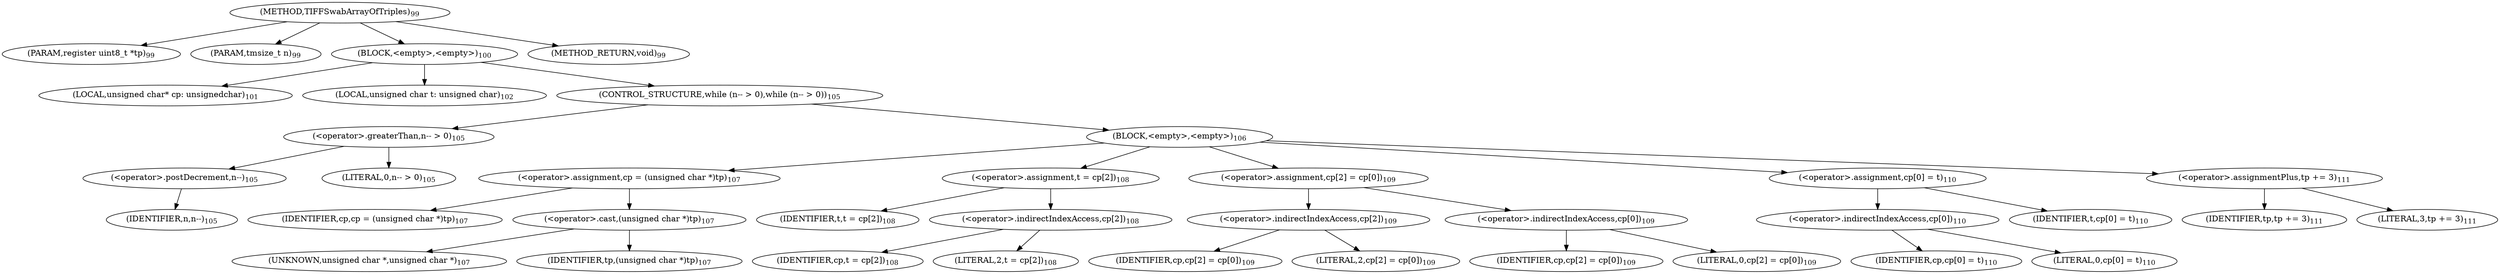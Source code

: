 digraph "TIFFSwabArrayOfTriples" {  
"34491" [label = <(METHOD,TIFFSwabArrayOfTriples)<SUB>99</SUB>> ]
"34492" [label = <(PARAM,register uint8_t *tp)<SUB>99</SUB>> ]
"34493" [label = <(PARAM,tmsize_t n)<SUB>99</SUB>> ]
"34494" [label = <(BLOCK,&lt;empty&gt;,&lt;empty&gt;)<SUB>100</SUB>> ]
"34495" [label = <(LOCAL,unsigned char* cp: unsignedchar)<SUB>101</SUB>> ]
"34496" [label = <(LOCAL,unsigned char t: unsigned char)<SUB>102</SUB>> ]
"34497" [label = <(CONTROL_STRUCTURE,while (n-- &gt; 0),while (n-- &gt; 0))<SUB>105</SUB>> ]
"34498" [label = <(&lt;operator&gt;.greaterThan,n-- &gt; 0)<SUB>105</SUB>> ]
"34499" [label = <(&lt;operator&gt;.postDecrement,n--)<SUB>105</SUB>> ]
"34500" [label = <(IDENTIFIER,n,n--)<SUB>105</SUB>> ]
"34501" [label = <(LITERAL,0,n-- &gt; 0)<SUB>105</SUB>> ]
"34502" [label = <(BLOCK,&lt;empty&gt;,&lt;empty&gt;)<SUB>106</SUB>> ]
"34503" [label = <(&lt;operator&gt;.assignment,cp = (unsigned char *)tp)<SUB>107</SUB>> ]
"34504" [label = <(IDENTIFIER,cp,cp = (unsigned char *)tp)<SUB>107</SUB>> ]
"34505" [label = <(&lt;operator&gt;.cast,(unsigned char *)tp)<SUB>107</SUB>> ]
"34506" [label = <(UNKNOWN,unsigned char *,unsigned char *)<SUB>107</SUB>> ]
"34507" [label = <(IDENTIFIER,tp,(unsigned char *)tp)<SUB>107</SUB>> ]
"34508" [label = <(&lt;operator&gt;.assignment,t = cp[2])<SUB>108</SUB>> ]
"34509" [label = <(IDENTIFIER,t,t = cp[2])<SUB>108</SUB>> ]
"34510" [label = <(&lt;operator&gt;.indirectIndexAccess,cp[2])<SUB>108</SUB>> ]
"34511" [label = <(IDENTIFIER,cp,t = cp[2])<SUB>108</SUB>> ]
"34512" [label = <(LITERAL,2,t = cp[2])<SUB>108</SUB>> ]
"34513" [label = <(&lt;operator&gt;.assignment,cp[2] = cp[0])<SUB>109</SUB>> ]
"34514" [label = <(&lt;operator&gt;.indirectIndexAccess,cp[2])<SUB>109</SUB>> ]
"34515" [label = <(IDENTIFIER,cp,cp[2] = cp[0])<SUB>109</SUB>> ]
"34516" [label = <(LITERAL,2,cp[2] = cp[0])<SUB>109</SUB>> ]
"34517" [label = <(&lt;operator&gt;.indirectIndexAccess,cp[0])<SUB>109</SUB>> ]
"34518" [label = <(IDENTIFIER,cp,cp[2] = cp[0])<SUB>109</SUB>> ]
"34519" [label = <(LITERAL,0,cp[2] = cp[0])<SUB>109</SUB>> ]
"34520" [label = <(&lt;operator&gt;.assignment,cp[0] = t)<SUB>110</SUB>> ]
"34521" [label = <(&lt;operator&gt;.indirectIndexAccess,cp[0])<SUB>110</SUB>> ]
"34522" [label = <(IDENTIFIER,cp,cp[0] = t)<SUB>110</SUB>> ]
"34523" [label = <(LITERAL,0,cp[0] = t)<SUB>110</SUB>> ]
"34524" [label = <(IDENTIFIER,t,cp[0] = t)<SUB>110</SUB>> ]
"34525" [label = <(&lt;operator&gt;.assignmentPlus,tp += 3)<SUB>111</SUB>> ]
"34526" [label = <(IDENTIFIER,tp,tp += 3)<SUB>111</SUB>> ]
"34527" [label = <(LITERAL,3,tp += 3)<SUB>111</SUB>> ]
"34528" [label = <(METHOD_RETURN,void)<SUB>99</SUB>> ]
  "34491" -> "34492" 
  "34491" -> "34493" 
  "34491" -> "34494" 
  "34491" -> "34528" 
  "34494" -> "34495" 
  "34494" -> "34496" 
  "34494" -> "34497" 
  "34497" -> "34498" 
  "34497" -> "34502" 
  "34498" -> "34499" 
  "34498" -> "34501" 
  "34499" -> "34500" 
  "34502" -> "34503" 
  "34502" -> "34508" 
  "34502" -> "34513" 
  "34502" -> "34520" 
  "34502" -> "34525" 
  "34503" -> "34504" 
  "34503" -> "34505" 
  "34505" -> "34506" 
  "34505" -> "34507" 
  "34508" -> "34509" 
  "34508" -> "34510" 
  "34510" -> "34511" 
  "34510" -> "34512" 
  "34513" -> "34514" 
  "34513" -> "34517" 
  "34514" -> "34515" 
  "34514" -> "34516" 
  "34517" -> "34518" 
  "34517" -> "34519" 
  "34520" -> "34521" 
  "34520" -> "34524" 
  "34521" -> "34522" 
  "34521" -> "34523" 
  "34525" -> "34526" 
  "34525" -> "34527" 
}
